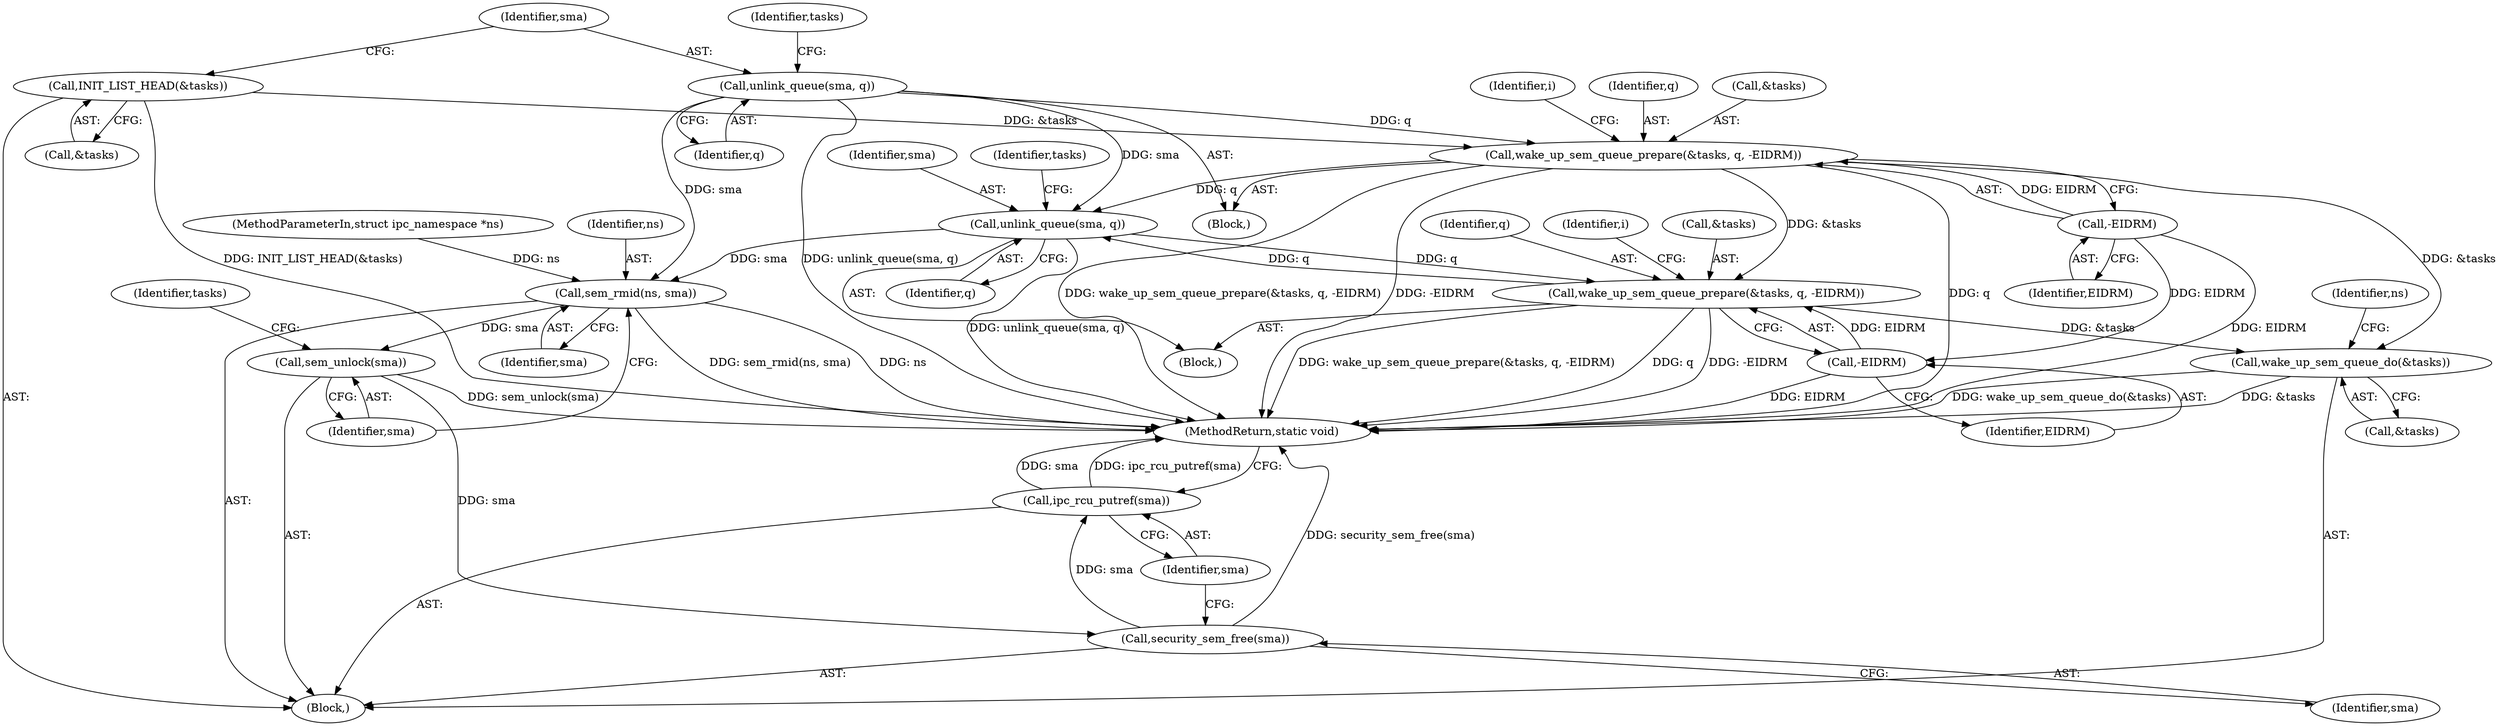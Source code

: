 digraph "1_linux_6062a8dc0517bce23e3c2f7d2fea5e22411269a3_3@API" {
"1000188" [label="(Call,unlink_queue(sma, q))"];
"1000158" [label="(Call,unlink_queue(sma, q))"];
"1000161" [label="(Call,wake_up_sem_queue_prepare(&tasks, q, -EIDRM))"];
"1000154" [label="(Call,INIT_LIST_HEAD(&tasks))"];
"1000165" [label="(Call,-EIDRM)"];
"1000191" [label="(Call,wake_up_sem_queue_prepare(&tasks, q, -EIDRM))"];
"1000188" [label="(Call,unlink_queue(sma, q))"];
"1000195" [label="(Call,-EIDRM)"];
"1000197" [label="(Call,sem_rmid(ns, sma))"];
"1000200" [label="(Call,sem_unlock(sma))"];
"1000212" [label="(Call,security_sem_free(sma))"];
"1000214" [label="(Call,ipc_rcu_putref(sma))"];
"1000202" [label="(Call,wake_up_sem_queue_do(&tasks))"];
"1000160" [label="(Identifier,q)"];
"1000166" [label="(Identifier,EIDRM)"];
"1000157" [label="(Block,)"];
"1000198" [label="(Identifier,ns)"];
"1000104" [label="(MethodParameterIn,struct ipc_namespace *ns)"];
"1000197" [label="(Call,sem_rmid(ns, sma))"];
"1000158" [label="(Call,unlink_queue(sma, q))"];
"1000163" [label="(Identifier,tasks)"];
"1000191" [label="(Call,wake_up_sem_queue_prepare(&tasks, q, -EIDRM))"];
"1000187" [label="(Block,)"];
"1000161" [label="(Call,wake_up_sem_queue_prepare(&tasks, q, -EIDRM))"];
"1000215" [label="(Identifier,sma)"];
"1000201" [label="(Identifier,sma)"];
"1000162" [label="(Call,&tasks)"];
"1000155" [label="(Call,&tasks)"];
"1000213" [label="(Identifier,sma)"];
"1000194" [label="(Identifier,q)"];
"1000177" [label="(Identifier,i)"];
"1000199" [label="(Identifier,sma)"];
"1000169" [label="(Identifier,i)"];
"1000204" [label="(Identifier,tasks)"];
"1000189" [label="(Identifier,sma)"];
"1000214" [label="(Call,ipc_rcu_putref(sma))"];
"1000203" [label="(Call,&tasks)"];
"1000216" [label="(MethodReturn,static void)"];
"1000192" [label="(Call,&tasks)"];
"1000165" [label="(Call,-EIDRM)"];
"1000188" [label="(Call,unlink_queue(sma, q))"];
"1000200" [label="(Call,sem_unlock(sma))"];
"1000154" [label="(Call,INIT_LIST_HEAD(&tasks))"];
"1000196" [label="(Identifier,EIDRM)"];
"1000159" [label="(Identifier,sma)"];
"1000164" [label="(Identifier,q)"];
"1000190" [label="(Identifier,q)"];
"1000195" [label="(Call,-EIDRM)"];
"1000193" [label="(Identifier,tasks)"];
"1000212" [label="(Call,security_sem_free(sma))"];
"1000207" [label="(Identifier,ns)"];
"1000106" [label="(Block,)"];
"1000202" [label="(Call,wake_up_sem_queue_do(&tasks))"];
"1000188" -> "1000187"  [label="AST: "];
"1000188" -> "1000190"  [label="CFG: "];
"1000189" -> "1000188"  [label="AST: "];
"1000190" -> "1000188"  [label="AST: "];
"1000193" -> "1000188"  [label="CFG: "];
"1000188" -> "1000216"  [label="DDG: unlink_queue(sma, q)"];
"1000158" -> "1000188"  [label="DDG: sma"];
"1000161" -> "1000188"  [label="DDG: q"];
"1000191" -> "1000188"  [label="DDG: q"];
"1000188" -> "1000191"  [label="DDG: q"];
"1000188" -> "1000197"  [label="DDG: sma"];
"1000158" -> "1000157"  [label="AST: "];
"1000158" -> "1000160"  [label="CFG: "];
"1000159" -> "1000158"  [label="AST: "];
"1000160" -> "1000158"  [label="AST: "];
"1000163" -> "1000158"  [label="CFG: "];
"1000158" -> "1000216"  [label="DDG: unlink_queue(sma, q)"];
"1000158" -> "1000161"  [label="DDG: q"];
"1000158" -> "1000197"  [label="DDG: sma"];
"1000161" -> "1000157"  [label="AST: "];
"1000161" -> "1000165"  [label="CFG: "];
"1000162" -> "1000161"  [label="AST: "];
"1000164" -> "1000161"  [label="AST: "];
"1000165" -> "1000161"  [label="AST: "];
"1000169" -> "1000161"  [label="CFG: "];
"1000161" -> "1000216"  [label="DDG: q"];
"1000161" -> "1000216"  [label="DDG: wake_up_sem_queue_prepare(&tasks, q, -EIDRM)"];
"1000161" -> "1000216"  [label="DDG: -EIDRM"];
"1000154" -> "1000161"  [label="DDG: &tasks"];
"1000165" -> "1000161"  [label="DDG: EIDRM"];
"1000161" -> "1000191"  [label="DDG: &tasks"];
"1000161" -> "1000202"  [label="DDG: &tasks"];
"1000154" -> "1000106"  [label="AST: "];
"1000154" -> "1000155"  [label="CFG: "];
"1000155" -> "1000154"  [label="AST: "];
"1000159" -> "1000154"  [label="CFG: "];
"1000154" -> "1000216"  [label="DDG: INIT_LIST_HEAD(&tasks)"];
"1000165" -> "1000166"  [label="CFG: "];
"1000166" -> "1000165"  [label="AST: "];
"1000165" -> "1000216"  [label="DDG: EIDRM"];
"1000165" -> "1000195"  [label="DDG: EIDRM"];
"1000191" -> "1000187"  [label="AST: "];
"1000191" -> "1000195"  [label="CFG: "];
"1000192" -> "1000191"  [label="AST: "];
"1000194" -> "1000191"  [label="AST: "];
"1000195" -> "1000191"  [label="AST: "];
"1000177" -> "1000191"  [label="CFG: "];
"1000191" -> "1000216"  [label="DDG: q"];
"1000191" -> "1000216"  [label="DDG: -EIDRM"];
"1000191" -> "1000216"  [label="DDG: wake_up_sem_queue_prepare(&tasks, q, -EIDRM)"];
"1000195" -> "1000191"  [label="DDG: EIDRM"];
"1000191" -> "1000202"  [label="DDG: &tasks"];
"1000195" -> "1000196"  [label="CFG: "];
"1000196" -> "1000195"  [label="AST: "];
"1000195" -> "1000216"  [label="DDG: EIDRM"];
"1000197" -> "1000106"  [label="AST: "];
"1000197" -> "1000199"  [label="CFG: "];
"1000198" -> "1000197"  [label="AST: "];
"1000199" -> "1000197"  [label="AST: "];
"1000201" -> "1000197"  [label="CFG: "];
"1000197" -> "1000216"  [label="DDG: sem_rmid(ns, sma)"];
"1000197" -> "1000216"  [label="DDG: ns"];
"1000104" -> "1000197"  [label="DDG: ns"];
"1000197" -> "1000200"  [label="DDG: sma"];
"1000200" -> "1000106"  [label="AST: "];
"1000200" -> "1000201"  [label="CFG: "];
"1000201" -> "1000200"  [label="AST: "];
"1000204" -> "1000200"  [label="CFG: "];
"1000200" -> "1000216"  [label="DDG: sem_unlock(sma)"];
"1000200" -> "1000212"  [label="DDG: sma"];
"1000212" -> "1000106"  [label="AST: "];
"1000212" -> "1000213"  [label="CFG: "];
"1000213" -> "1000212"  [label="AST: "];
"1000215" -> "1000212"  [label="CFG: "];
"1000212" -> "1000216"  [label="DDG: security_sem_free(sma)"];
"1000212" -> "1000214"  [label="DDG: sma"];
"1000214" -> "1000106"  [label="AST: "];
"1000214" -> "1000215"  [label="CFG: "];
"1000215" -> "1000214"  [label="AST: "];
"1000216" -> "1000214"  [label="CFG: "];
"1000214" -> "1000216"  [label="DDG: sma"];
"1000214" -> "1000216"  [label="DDG: ipc_rcu_putref(sma)"];
"1000202" -> "1000106"  [label="AST: "];
"1000202" -> "1000203"  [label="CFG: "];
"1000203" -> "1000202"  [label="AST: "];
"1000207" -> "1000202"  [label="CFG: "];
"1000202" -> "1000216"  [label="DDG: &tasks"];
"1000202" -> "1000216"  [label="DDG: wake_up_sem_queue_do(&tasks)"];
}
